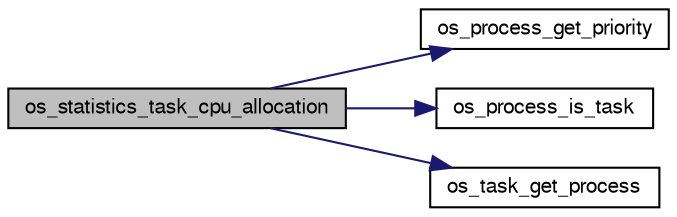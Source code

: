 digraph G
{
  edge [fontname="FreeSans",fontsize="10",labelfontname="FreeSans",labelfontsize="10"];
  node [fontname="FreeSans",fontsize="10",shape=record];
  rankdir=LR;
  Node1 [label="os_statistics_task_cpu_allocation",height=0.2,width=0.4,color="black", fillcolor="grey75", style="filled" fontcolor="black"];
  Node1 -> Node2 [color="midnightblue",fontsize="10",style="solid",fontname="FreeSans"];
  Node2 [label="os_process_get_priority",height=0.2,width=0.4,color="black", fillcolor="white", style="filled",URL="$group__group__os__public__api.html#gaaf8fed0525d0c3bb570255721416bee7",tooltip="Get the priority of a process."];
  Node1 -> Node3 [color="midnightblue",fontsize="10",style="solid",fontname="FreeSans"];
  Node3 [label="os_process_is_task",height=0.2,width=0.4,color="black", fillcolor="white", style="filled",URL="$group__group__os__public__api.html#gadbb9c0f37340b0dc1dbf2f169e45ab47",tooltip="Check if a process is a task."];
  Node1 -> Node4 [color="midnightblue",fontsize="10",style="solid",fontname="FreeSans"];
  Node4 [label="os_task_get_process",height=0.2,width=0.4,color="black", fillcolor="white", style="filled",URL="$group__group__os__public__api.html#gac7e44f93fb27ec80a0319b3cbc830c9a",tooltip="Get the task process."];
}
